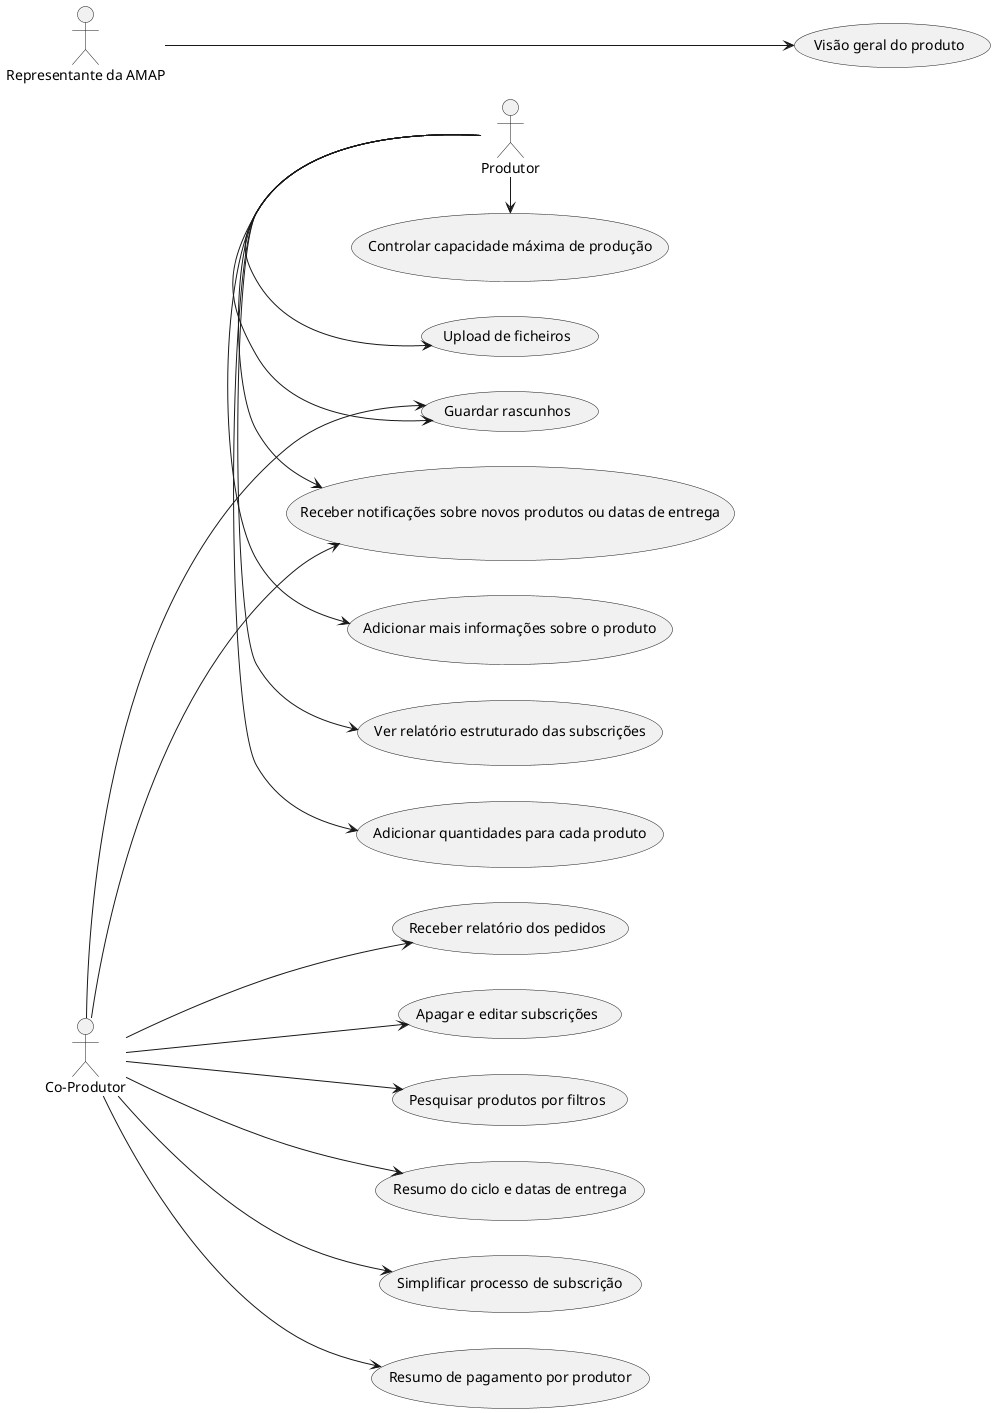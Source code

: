 @startuml
left to right direction
actor Produtor
actor CoProdutor as "Co-Produtor"
actor RepresentanteAMAP as "Representante da AMAP"

Produtor -> (Adicionar quantidades para cada produto)
Produtor -> (Ver relatório estruturado das subscrições)
Produtor -> (Adicionar mais informações sobre o produto)
Produtor -> (Guardar rascunhos)
Produtor -> (Receber notificações sobre novos produtos ou datas de entrega)
Produtor -> (Upload de ficheiros)
Produtor -> (Controlar capacidade máxima de produção)

CoProdutor ---> (Receber relatório dos pedidos)
CoProdutor ---> (Apagar e editar subscrições)
CoProdutor ---> (Pesquisar produtos por filtros)
CoProdutor ---> (Resumo do ciclo e datas de entrega)
CoProdutor ---> (Guardar rascunhos)
CoProdutor ---> (Receber notificações sobre novos produtos ou datas de entrega)
CoProdutor ---> (Simplificar processo de subscrição)
CoProdutor ---> (Resumo de pagamento por produtor)

RepresentanteAMAP ----> (Visão geral do produto)

@enduml
